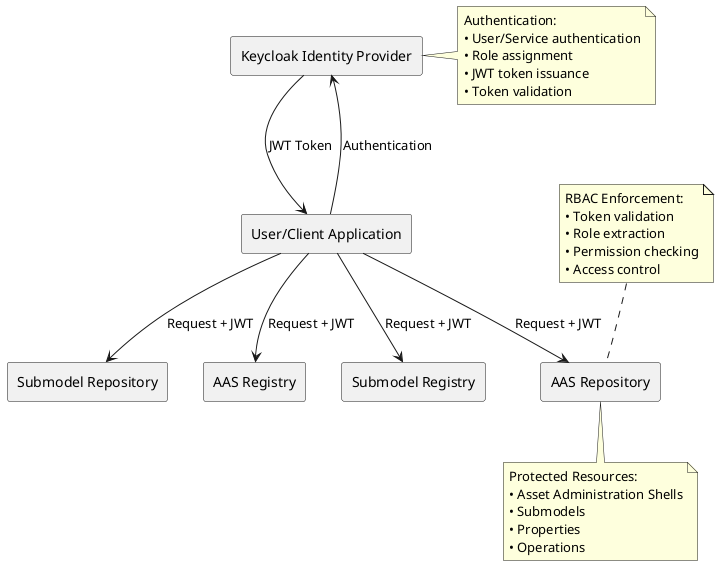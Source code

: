 @startuml
!define RECTANGLE class

rectangle "User/Client Application" as client
rectangle "Keycloak Identity Provider" as keycloak
rectangle "AAS Repository" as aasrepo
rectangle "Submodel Repository" as smrepo
rectangle "AAS Registry" as aasreg
rectangle "Submodel Registry" as smreg

client -down-> keycloak : Authentication
keycloak -down-> client : JWT Token

client -down-> aasrepo : Request + JWT
client -down-> smrepo : Request + JWT
client -down-> aasreg : Request + JWT
client -down-> smreg : Request + JWT

note right of keycloak
  Authentication:
  • User/Service authentication
  • Role assignment
  • JWT token issuance
  • Token validation
end note

note top of aasrepo
  RBAC Enforcement:
  • Token validation
  • Role extraction
  • Permission checking
  • Access control
end note

note bottom of aasrepo
  Protected Resources:
  • Asset Administration Shells
  • Submodels
  • Properties
  • Operations
end note
@enduml

